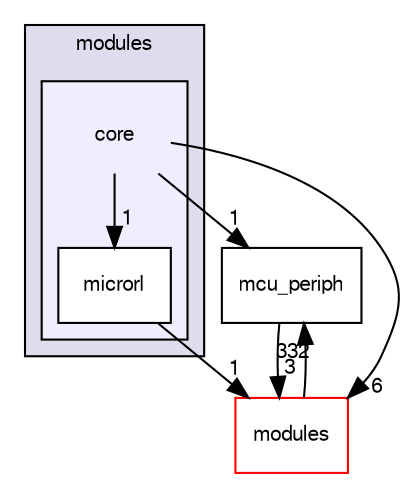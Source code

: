 digraph "sw/airborne/arch/chibios/modules/core" {
  compound=true
  node [ fontsize="10", fontname="FreeSans"];
  edge [ labelfontsize="10", labelfontname="FreeSans"];
  subgraph clusterdir_b90ea24ba107b1eee04b94e35b69f47b {
    graph [ bgcolor="#ddddee", pencolor="black", label="modules" fontname="FreeSans", fontsize="10", URL="dir_b90ea24ba107b1eee04b94e35b69f47b.html"]
  subgraph clusterdir_51637bc44748ed5b809b240786ff8f0c {
    graph [ bgcolor="#eeeeff", pencolor="black", label="" URL="dir_51637bc44748ed5b809b240786ff8f0c.html"];
    dir_51637bc44748ed5b809b240786ff8f0c [shape=plaintext label="core"];
    dir_8a94a3017f001d7382be20786ab3f042 [shape=box label="microrl" color="black" fillcolor="white" style="filled" URL="dir_8a94a3017f001d7382be20786ab3f042.html"];
  }
  }
  dir_1ca43f6a116d741d80fb1d0555a2b198 [shape=box label="mcu_periph" URL="dir_1ca43f6a116d741d80fb1d0555a2b198.html"];
  dir_c2abcdd6ccb39c3582929c0e3f5651c2 [shape=box label="modules" fillcolor="white" style="filled" color="red" URL="dir_c2abcdd6ccb39c3582929c0e3f5651c2.html"];
  dir_8a94a3017f001d7382be20786ab3f042->dir_c2abcdd6ccb39c3582929c0e3f5651c2 [headlabel="1", labeldistance=1.5 headhref="dir_000020_000031.html"];
  dir_1ca43f6a116d741d80fb1d0555a2b198->dir_c2abcdd6ccb39c3582929c0e3f5651c2 [headlabel="3", labeldistance=1.5 headhref="dir_000107_000031.html"];
  dir_51637bc44748ed5b809b240786ff8f0c->dir_8a94a3017f001d7382be20786ab3f042 [headlabel="1", labeldistance=1.5 headhref="dir_000019_000020.html"];
  dir_51637bc44748ed5b809b240786ff8f0c->dir_1ca43f6a116d741d80fb1d0555a2b198 [headlabel="1", labeldistance=1.5 headhref="dir_000019_000107.html"];
  dir_51637bc44748ed5b809b240786ff8f0c->dir_c2abcdd6ccb39c3582929c0e3f5651c2 [headlabel="6", labeldistance=1.5 headhref="dir_000019_000031.html"];
  dir_c2abcdd6ccb39c3582929c0e3f5651c2->dir_1ca43f6a116d741d80fb1d0555a2b198 [headlabel="332", labeldistance=1.5 headhref="dir_000031_000107.html"];
}
